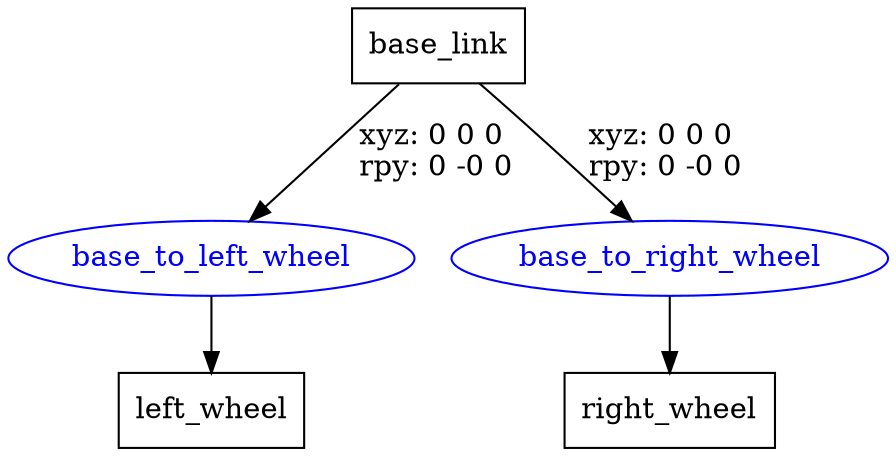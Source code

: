 digraph G {
node [shape=box];
"base_link" [label="base_link"];
"left_wheel" [label="left_wheel"];
"right_wheel" [label="right_wheel"];
node [shape=ellipse, color=blue, fontcolor=blue];
"base_link" -> "base_to_left_wheel" [label="xyz: 0 0 0 \nrpy: 0 -0 0"]
"base_to_left_wheel" -> "left_wheel"
"base_link" -> "base_to_right_wheel" [label="xyz: 0 0 0 \nrpy: 0 -0 0"]
"base_to_right_wheel" -> "right_wheel"
}
